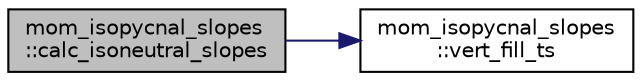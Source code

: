 digraph "mom_isopycnal_slopes::calc_isoneutral_slopes"
{
 // INTERACTIVE_SVG=YES
 // LATEX_PDF_SIZE
  edge [fontname="Helvetica",fontsize="10",labelfontname="Helvetica",labelfontsize="10"];
  node [fontname="Helvetica",fontsize="10",shape=record];
  rankdir="LR";
  Node1 [label="mom_isopycnal_slopes\l::calc_isoneutral_slopes",height=0.2,width=0.4,color="black", fillcolor="grey75", style="filled", fontcolor="black",tooltip="Calculate isopycnal slopes, and optionally return N2 used in calculation."];
  Node1 -> Node2 [color="midnightblue",fontsize="10",style="solid",fontname="Helvetica"];
  Node2 [label="mom_isopycnal_slopes\l::vert_fill_ts",height=0.2,width=0.4,color="black", fillcolor="white", style="filled",URL="$namespacemom__isopycnal__slopes.html#a34691482caaff356da3c5182657dba0d",tooltip="Returns tracer arrays (nominally T and S) with massless layers filled with sensible values,..."];
}
